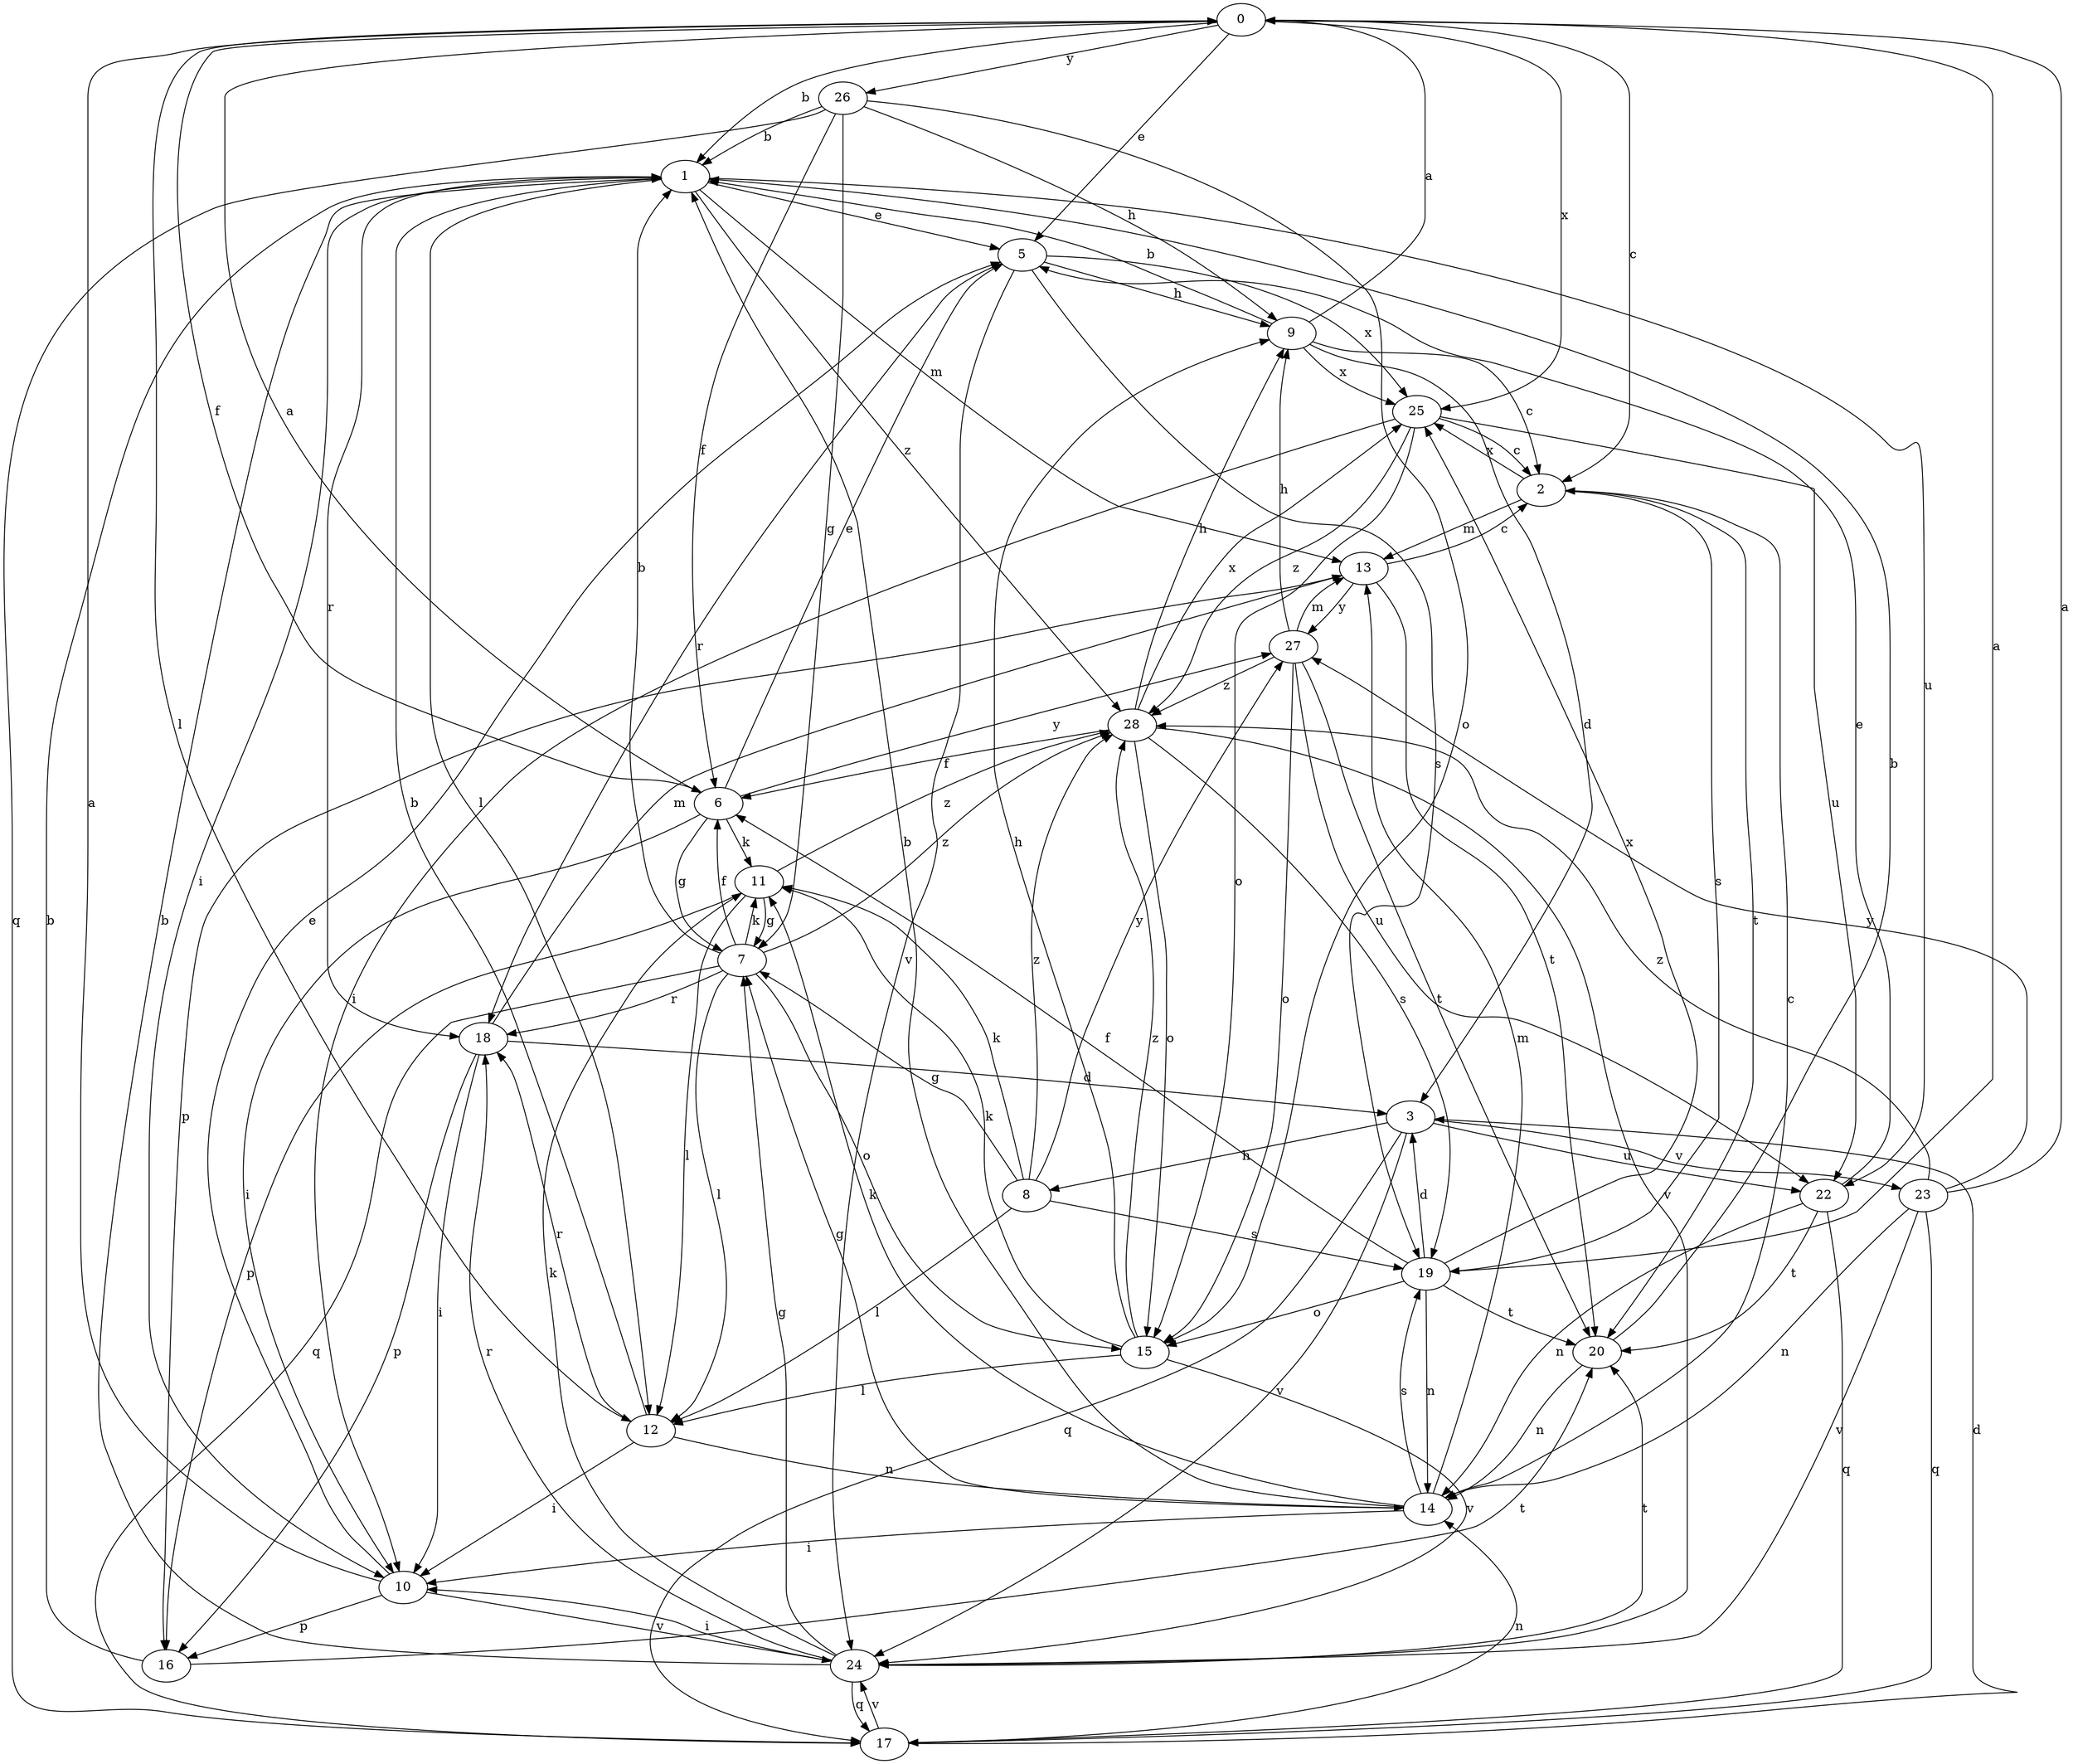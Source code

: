 strict digraph  {
0;
1;
2;
3;
5;
6;
7;
8;
9;
10;
11;
12;
13;
14;
15;
16;
17;
18;
19;
20;
22;
23;
24;
25;
26;
27;
28;
0 -> 1  [label=b];
0 -> 2  [label=c];
0 -> 5  [label=e];
0 -> 6  [label=f];
0 -> 12  [label=l];
0 -> 25  [label=x];
0 -> 26  [label=y];
1 -> 5  [label=e];
1 -> 10  [label=i];
1 -> 12  [label=l];
1 -> 13  [label=m];
1 -> 18  [label=r];
1 -> 22  [label=u];
1 -> 28  [label=z];
2 -> 13  [label=m];
2 -> 19  [label=s];
2 -> 20  [label=t];
2 -> 25  [label=x];
3 -> 8  [label=h];
3 -> 17  [label=q];
3 -> 22  [label=u];
3 -> 23  [label=v];
3 -> 24  [label=v];
5 -> 9  [label=h];
5 -> 18  [label=r];
5 -> 19  [label=s];
5 -> 24  [label=v];
5 -> 25  [label=x];
6 -> 0  [label=a];
6 -> 5  [label=e];
6 -> 7  [label=g];
6 -> 10  [label=i];
6 -> 11  [label=k];
6 -> 27  [label=y];
7 -> 1  [label=b];
7 -> 6  [label=f];
7 -> 11  [label=k];
7 -> 12  [label=l];
7 -> 15  [label=o];
7 -> 17  [label=q];
7 -> 18  [label=r];
7 -> 28  [label=z];
8 -> 7  [label=g];
8 -> 11  [label=k];
8 -> 12  [label=l];
8 -> 19  [label=s];
8 -> 27  [label=y];
8 -> 28  [label=z];
9 -> 0  [label=a];
9 -> 1  [label=b];
9 -> 2  [label=c];
9 -> 3  [label=d];
9 -> 25  [label=x];
10 -> 0  [label=a];
10 -> 5  [label=e];
10 -> 16  [label=p];
10 -> 24  [label=v];
11 -> 7  [label=g];
11 -> 12  [label=l];
11 -> 16  [label=p];
11 -> 28  [label=z];
12 -> 1  [label=b];
12 -> 10  [label=i];
12 -> 14  [label=n];
12 -> 18  [label=r];
13 -> 2  [label=c];
13 -> 16  [label=p];
13 -> 20  [label=t];
13 -> 27  [label=y];
14 -> 1  [label=b];
14 -> 2  [label=c];
14 -> 7  [label=g];
14 -> 10  [label=i];
14 -> 11  [label=k];
14 -> 13  [label=m];
14 -> 19  [label=s];
15 -> 9  [label=h];
15 -> 11  [label=k];
15 -> 12  [label=l];
15 -> 24  [label=v];
15 -> 28  [label=z];
16 -> 1  [label=b];
16 -> 20  [label=t];
17 -> 3  [label=d];
17 -> 14  [label=n];
17 -> 24  [label=v];
18 -> 3  [label=d];
18 -> 10  [label=i];
18 -> 13  [label=m];
18 -> 16  [label=p];
19 -> 0  [label=a];
19 -> 3  [label=d];
19 -> 6  [label=f];
19 -> 14  [label=n];
19 -> 15  [label=o];
19 -> 20  [label=t];
19 -> 25  [label=x];
20 -> 1  [label=b];
20 -> 14  [label=n];
22 -> 5  [label=e];
22 -> 14  [label=n];
22 -> 17  [label=q];
22 -> 20  [label=t];
23 -> 0  [label=a];
23 -> 14  [label=n];
23 -> 17  [label=q];
23 -> 24  [label=v];
23 -> 27  [label=y];
23 -> 28  [label=z];
24 -> 1  [label=b];
24 -> 7  [label=g];
24 -> 10  [label=i];
24 -> 11  [label=k];
24 -> 17  [label=q];
24 -> 18  [label=r];
24 -> 20  [label=t];
25 -> 2  [label=c];
25 -> 10  [label=i];
25 -> 15  [label=o];
25 -> 22  [label=u];
25 -> 28  [label=z];
26 -> 1  [label=b];
26 -> 6  [label=f];
26 -> 7  [label=g];
26 -> 9  [label=h];
26 -> 15  [label=o];
26 -> 17  [label=q];
27 -> 9  [label=h];
27 -> 13  [label=m];
27 -> 15  [label=o];
27 -> 20  [label=t];
27 -> 22  [label=u];
27 -> 28  [label=z];
28 -> 6  [label=f];
28 -> 9  [label=h];
28 -> 15  [label=o];
28 -> 19  [label=s];
28 -> 24  [label=v];
28 -> 25  [label=x];
}

